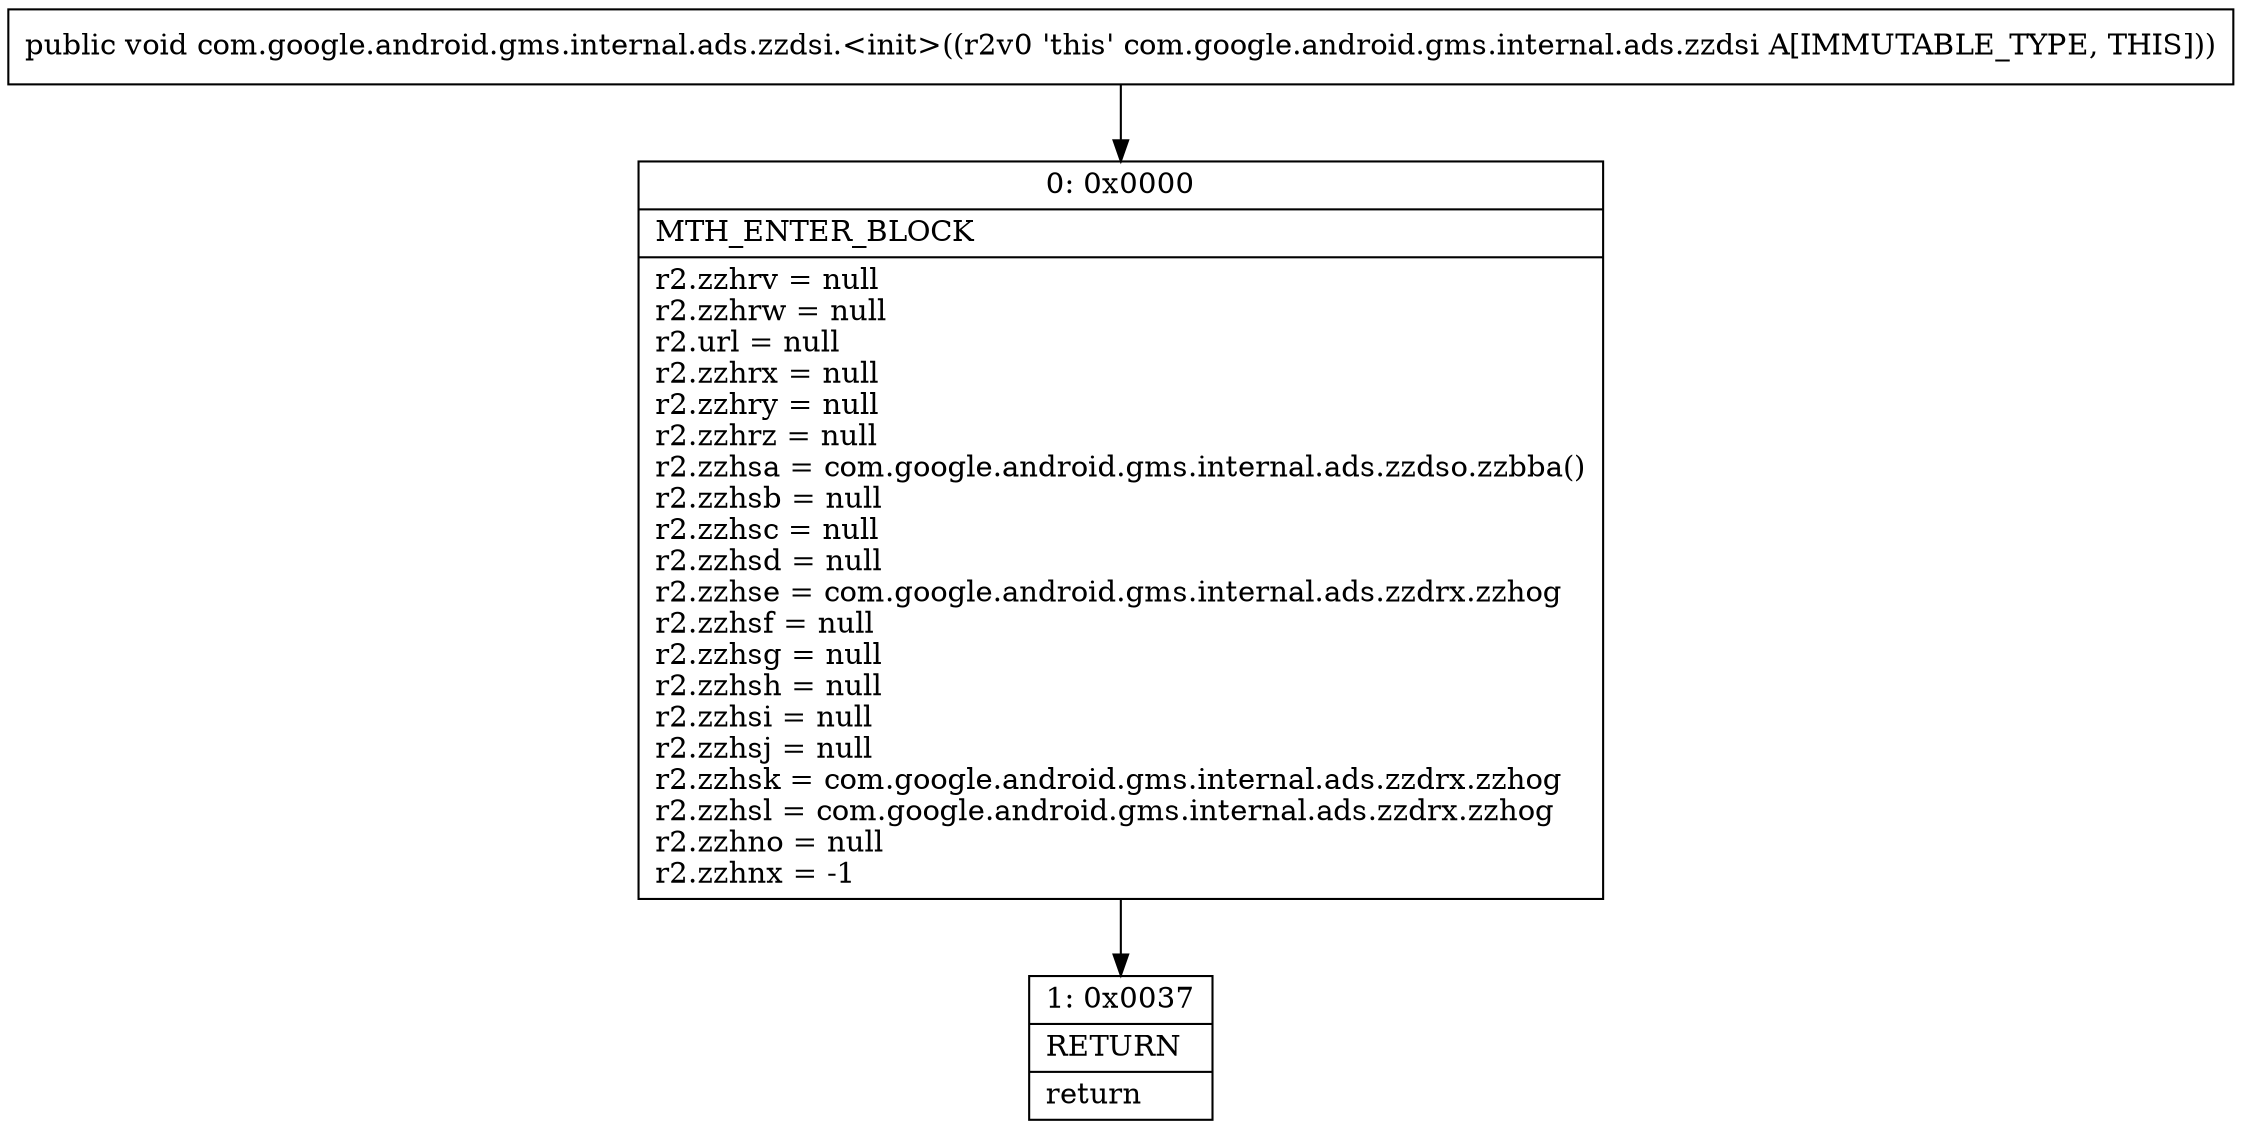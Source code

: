 digraph "CFG forcom.google.android.gms.internal.ads.zzdsi.\<init\>()V" {
Node_0 [shape=record,label="{0\:\ 0x0000|MTH_ENTER_BLOCK\l|r2.zzhrv = null\lr2.zzhrw = null\lr2.url = null\lr2.zzhrx = null\lr2.zzhry = null\lr2.zzhrz = null\lr2.zzhsa = com.google.android.gms.internal.ads.zzdso.zzbba()\lr2.zzhsb = null\lr2.zzhsc = null\lr2.zzhsd = null\lr2.zzhse = com.google.android.gms.internal.ads.zzdrx.zzhog\lr2.zzhsf = null\lr2.zzhsg = null\lr2.zzhsh = null\lr2.zzhsi = null\lr2.zzhsj = null\lr2.zzhsk = com.google.android.gms.internal.ads.zzdrx.zzhog\lr2.zzhsl = com.google.android.gms.internal.ads.zzdrx.zzhog\lr2.zzhno = null\lr2.zzhnx = \-1\l}"];
Node_1 [shape=record,label="{1\:\ 0x0037|RETURN\l|return\l}"];
MethodNode[shape=record,label="{public void com.google.android.gms.internal.ads.zzdsi.\<init\>((r2v0 'this' com.google.android.gms.internal.ads.zzdsi A[IMMUTABLE_TYPE, THIS])) }"];
MethodNode -> Node_0;
Node_0 -> Node_1;
}

